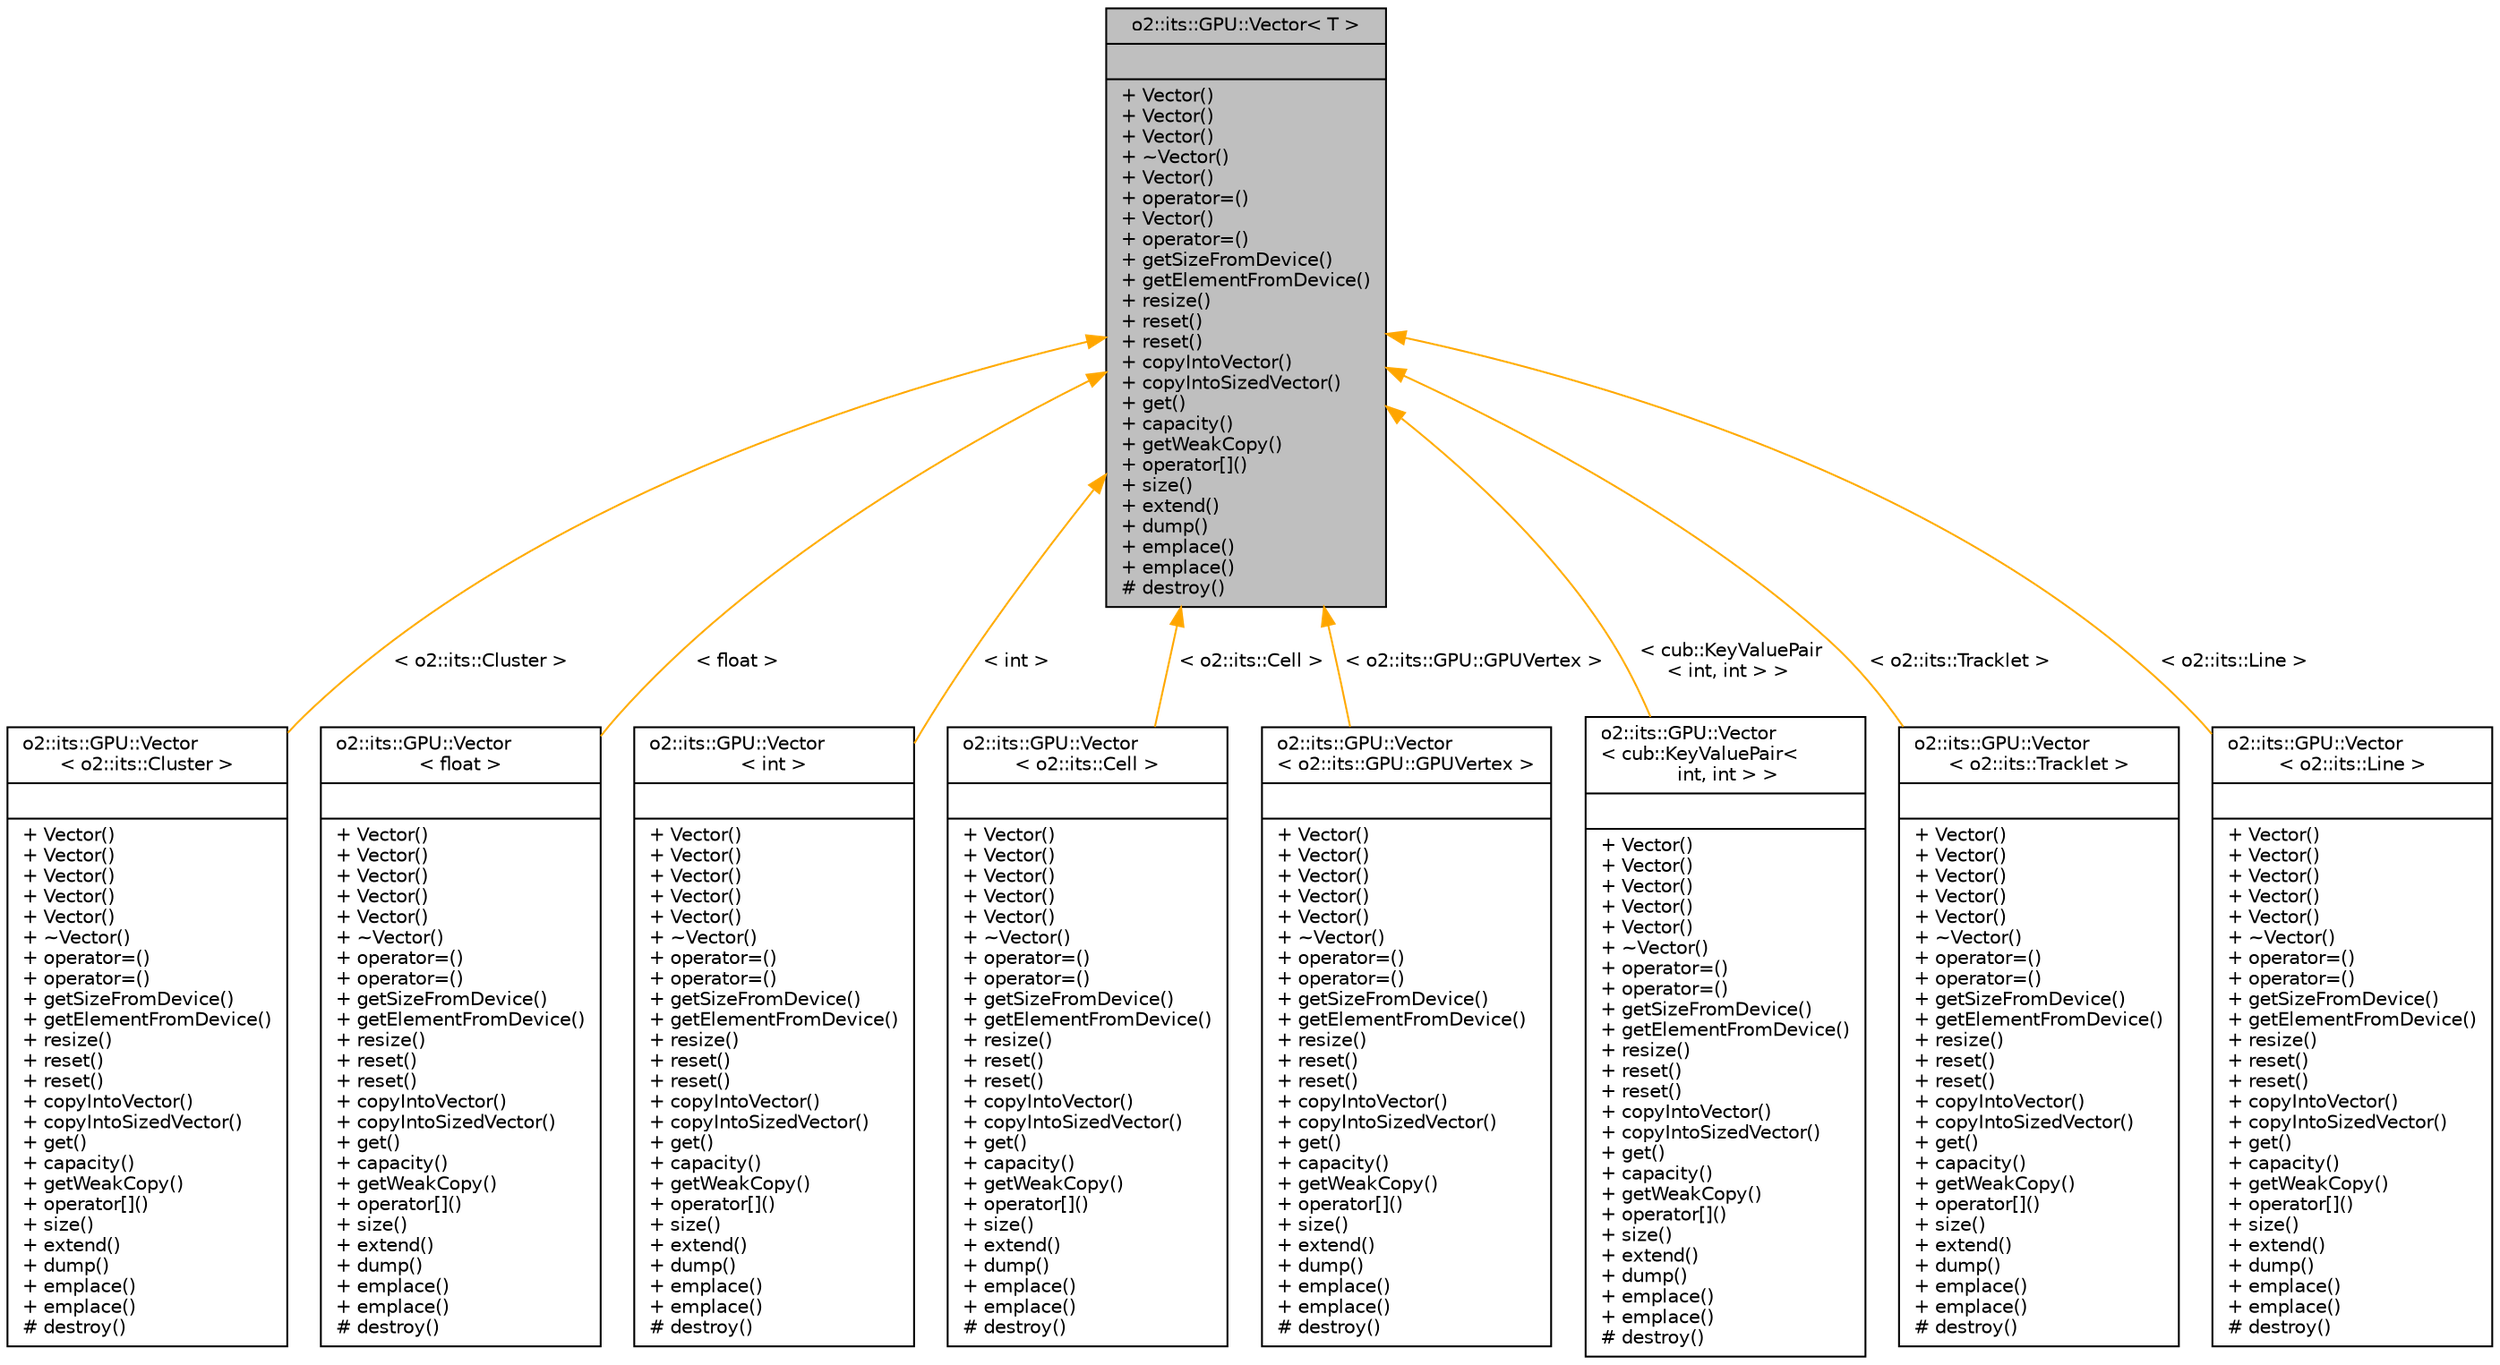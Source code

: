 digraph "o2::its::GPU::Vector&lt; T &gt;"
{
 // INTERACTIVE_SVG=YES
  bgcolor="transparent";
  edge [fontname="Helvetica",fontsize="10",labelfontname="Helvetica",labelfontsize="10"];
  node [fontname="Helvetica",fontsize="10",shape=record];
  Node0 [label="{o2::its::GPU::Vector\< T \>\n||+ Vector()\l+ Vector()\l+ Vector()\l+ ~Vector()\l+ Vector()\l+ operator=()\l+ Vector()\l+ operator=()\l+ getSizeFromDevice()\l+ getElementFromDevice()\l+ resize()\l+ reset()\l+ reset()\l+ copyIntoVector()\l+ copyIntoSizedVector()\l+ get()\l+ capacity()\l+ getWeakCopy()\l+ operator[]()\l+ size()\l+ extend()\l+ dump()\l+ emplace()\l+ emplace()\l# destroy()\l}",height=0.2,width=0.4,color="black", fillcolor="grey75", style="filled", fontcolor="black"];
  Node0 -> Node1 [dir="back",color="orange",fontsize="10",style="solid",label=" \< o2::its::Cluster \>" ,fontname="Helvetica"];
  Node1 [label="{o2::its::GPU::Vector\l\< o2::its::Cluster \>\n||+ Vector()\l+ Vector()\l+ Vector()\l+ Vector()\l+ Vector()\l+ ~Vector()\l+ operator=()\l+ operator=()\l+ getSizeFromDevice()\l+ getElementFromDevice()\l+ resize()\l+ reset()\l+ reset()\l+ copyIntoVector()\l+ copyIntoSizedVector()\l+ get()\l+ capacity()\l+ getWeakCopy()\l+ operator[]()\l+ size()\l+ extend()\l+ dump()\l+ emplace()\l+ emplace()\l# destroy()\l}",height=0.2,width=0.4,color="black",URL="$df/dd7/classo2_1_1its_1_1GPU_1_1Vector.html"];
  Node0 -> Node2 [dir="back",color="orange",fontsize="10",style="solid",label=" \< float \>" ,fontname="Helvetica"];
  Node2 [label="{o2::its::GPU::Vector\l\< float \>\n||+ Vector()\l+ Vector()\l+ Vector()\l+ Vector()\l+ Vector()\l+ ~Vector()\l+ operator=()\l+ operator=()\l+ getSizeFromDevice()\l+ getElementFromDevice()\l+ resize()\l+ reset()\l+ reset()\l+ copyIntoVector()\l+ copyIntoSizedVector()\l+ get()\l+ capacity()\l+ getWeakCopy()\l+ operator[]()\l+ size()\l+ extend()\l+ dump()\l+ emplace()\l+ emplace()\l# destroy()\l}",height=0.2,width=0.4,color="black",URL="$df/dd7/classo2_1_1its_1_1GPU_1_1Vector.html"];
  Node0 -> Node3 [dir="back",color="orange",fontsize="10",style="solid",label=" \< int \>" ,fontname="Helvetica"];
  Node3 [label="{o2::its::GPU::Vector\l\< int \>\n||+ Vector()\l+ Vector()\l+ Vector()\l+ Vector()\l+ Vector()\l+ ~Vector()\l+ operator=()\l+ operator=()\l+ getSizeFromDevice()\l+ getElementFromDevice()\l+ resize()\l+ reset()\l+ reset()\l+ copyIntoVector()\l+ copyIntoSizedVector()\l+ get()\l+ capacity()\l+ getWeakCopy()\l+ operator[]()\l+ size()\l+ extend()\l+ dump()\l+ emplace()\l+ emplace()\l# destroy()\l}",height=0.2,width=0.4,color="black",URL="$df/dd7/classo2_1_1its_1_1GPU_1_1Vector.html"];
  Node0 -> Node4 [dir="back",color="orange",fontsize="10",style="solid",label=" \< o2::its::Cell \>" ,fontname="Helvetica"];
  Node4 [label="{o2::its::GPU::Vector\l\< o2::its::Cell \>\n||+ Vector()\l+ Vector()\l+ Vector()\l+ Vector()\l+ Vector()\l+ ~Vector()\l+ operator=()\l+ operator=()\l+ getSizeFromDevice()\l+ getElementFromDevice()\l+ resize()\l+ reset()\l+ reset()\l+ copyIntoVector()\l+ copyIntoSizedVector()\l+ get()\l+ capacity()\l+ getWeakCopy()\l+ operator[]()\l+ size()\l+ extend()\l+ dump()\l+ emplace()\l+ emplace()\l# destroy()\l}",height=0.2,width=0.4,color="black",URL="$df/dd7/classo2_1_1its_1_1GPU_1_1Vector.html"];
  Node0 -> Node5 [dir="back",color="orange",fontsize="10",style="solid",label=" \< o2::its::GPU::GPUVertex \>" ,fontname="Helvetica"];
  Node5 [label="{o2::its::GPU::Vector\l\< o2::its::GPU::GPUVertex \>\n||+ Vector()\l+ Vector()\l+ Vector()\l+ Vector()\l+ Vector()\l+ ~Vector()\l+ operator=()\l+ operator=()\l+ getSizeFromDevice()\l+ getElementFromDevice()\l+ resize()\l+ reset()\l+ reset()\l+ copyIntoVector()\l+ copyIntoSizedVector()\l+ get()\l+ capacity()\l+ getWeakCopy()\l+ operator[]()\l+ size()\l+ extend()\l+ dump()\l+ emplace()\l+ emplace()\l# destroy()\l}",height=0.2,width=0.4,color="black",URL="$df/dd7/classo2_1_1its_1_1GPU_1_1Vector.html"];
  Node0 -> Node6 [dir="back",color="orange",fontsize="10",style="solid",label=" \< cub::KeyValuePair\l\< int, int \> \>" ,fontname="Helvetica"];
  Node6 [label="{o2::its::GPU::Vector\l\< cub::KeyValuePair\<\l int, int \> \>\n||+ Vector()\l+ Vector()\l+ Vector()\l+ Vector()\l+ Vector()\l+ ~Vector()\l+ operator=()\l+ operator=()\l+ getSizeFromDevice()\l+ getElementFromDevice()\l+ resize()\l+ reset()\l+ reset()\l+ copyIntoVector()\l+ copyIntoSizedVector()\l+ get()\l+ capacity()\l+ getWeakCopy()\l+ operator[]()\l+ size()\l+ extend()\l+ dump()\l+ emplace()\l+ emplace()\l# destroy()\l}",height=0.2,width=0.4,color="black",URL="$df/dd7/classo2_1_1its_1_1GPU_1_1Vector.html"];
  Node0 -> Node7 [dir="back",color="orange",fontsize="10",style="solid",label=" \< o2::its::Tracklet \>" ,fontname="Helvetica"];
  Node7 [label="{o2::its::GPU::Vector\l\< o2::its::Tracklet \>\n||+ Vector()\l+ Vector()\l+ Vector()\l+ Vector()\l+ Vector()\l+ ~Vector()\l+ operator=()\l+ operator=()\l+ getSizeFromDevice()\l+ getElementFromDevice()\l+ resize()\l+ reset()\l+ reset()\l+ copyIntoVector()\l+ copyIntoSizedVector()\l+ get()\l+ capacity()\l+ getWeakCopy()\l+ operator[]()\l+ size()\l+ extend()\l+ dump()\l+ emplace()\l+ emplace()\l# destroy()\l}",height=0.2,width=0.4,color="black",URL="$df/dd7/classo2_1_1its_1_1GPU_1_1Vector.html"];
  Node0 -> Node8 [dir="back",color="orange",fontsize="10",style="solid",label=" \< o2::its::Line \>" ,fontname="Helvetica"];
  Node8 [label="{o2::its::GPU::Vector\l\< o2::its::Line \>\n||+ Vector()\l+ Vector()\l+ Vector()\l+ Vector()\l+ Vector()\l+ ~Vector()\l+ operator=()\l+ operator=()\l+ getSizeFromDevice()\l+ getElementFromDevice()\l+ resize()\l+ reset()\l+ reset()\l+ copyIntoVector()\l+ copyIntoSizedVector()\l+ get()\l+ capacity()\l+ getWeakCopy()\l+ operator[]()\l+ size()\l+ extend()\l+ dump()\l+ emplace()\l+ emplace()\l# destroy()\l}",height=0.2,width=0.4,color="black",URL="$df/dd7/classo2_1_1its_1_1GPU_1_1Vector.html"];
}
